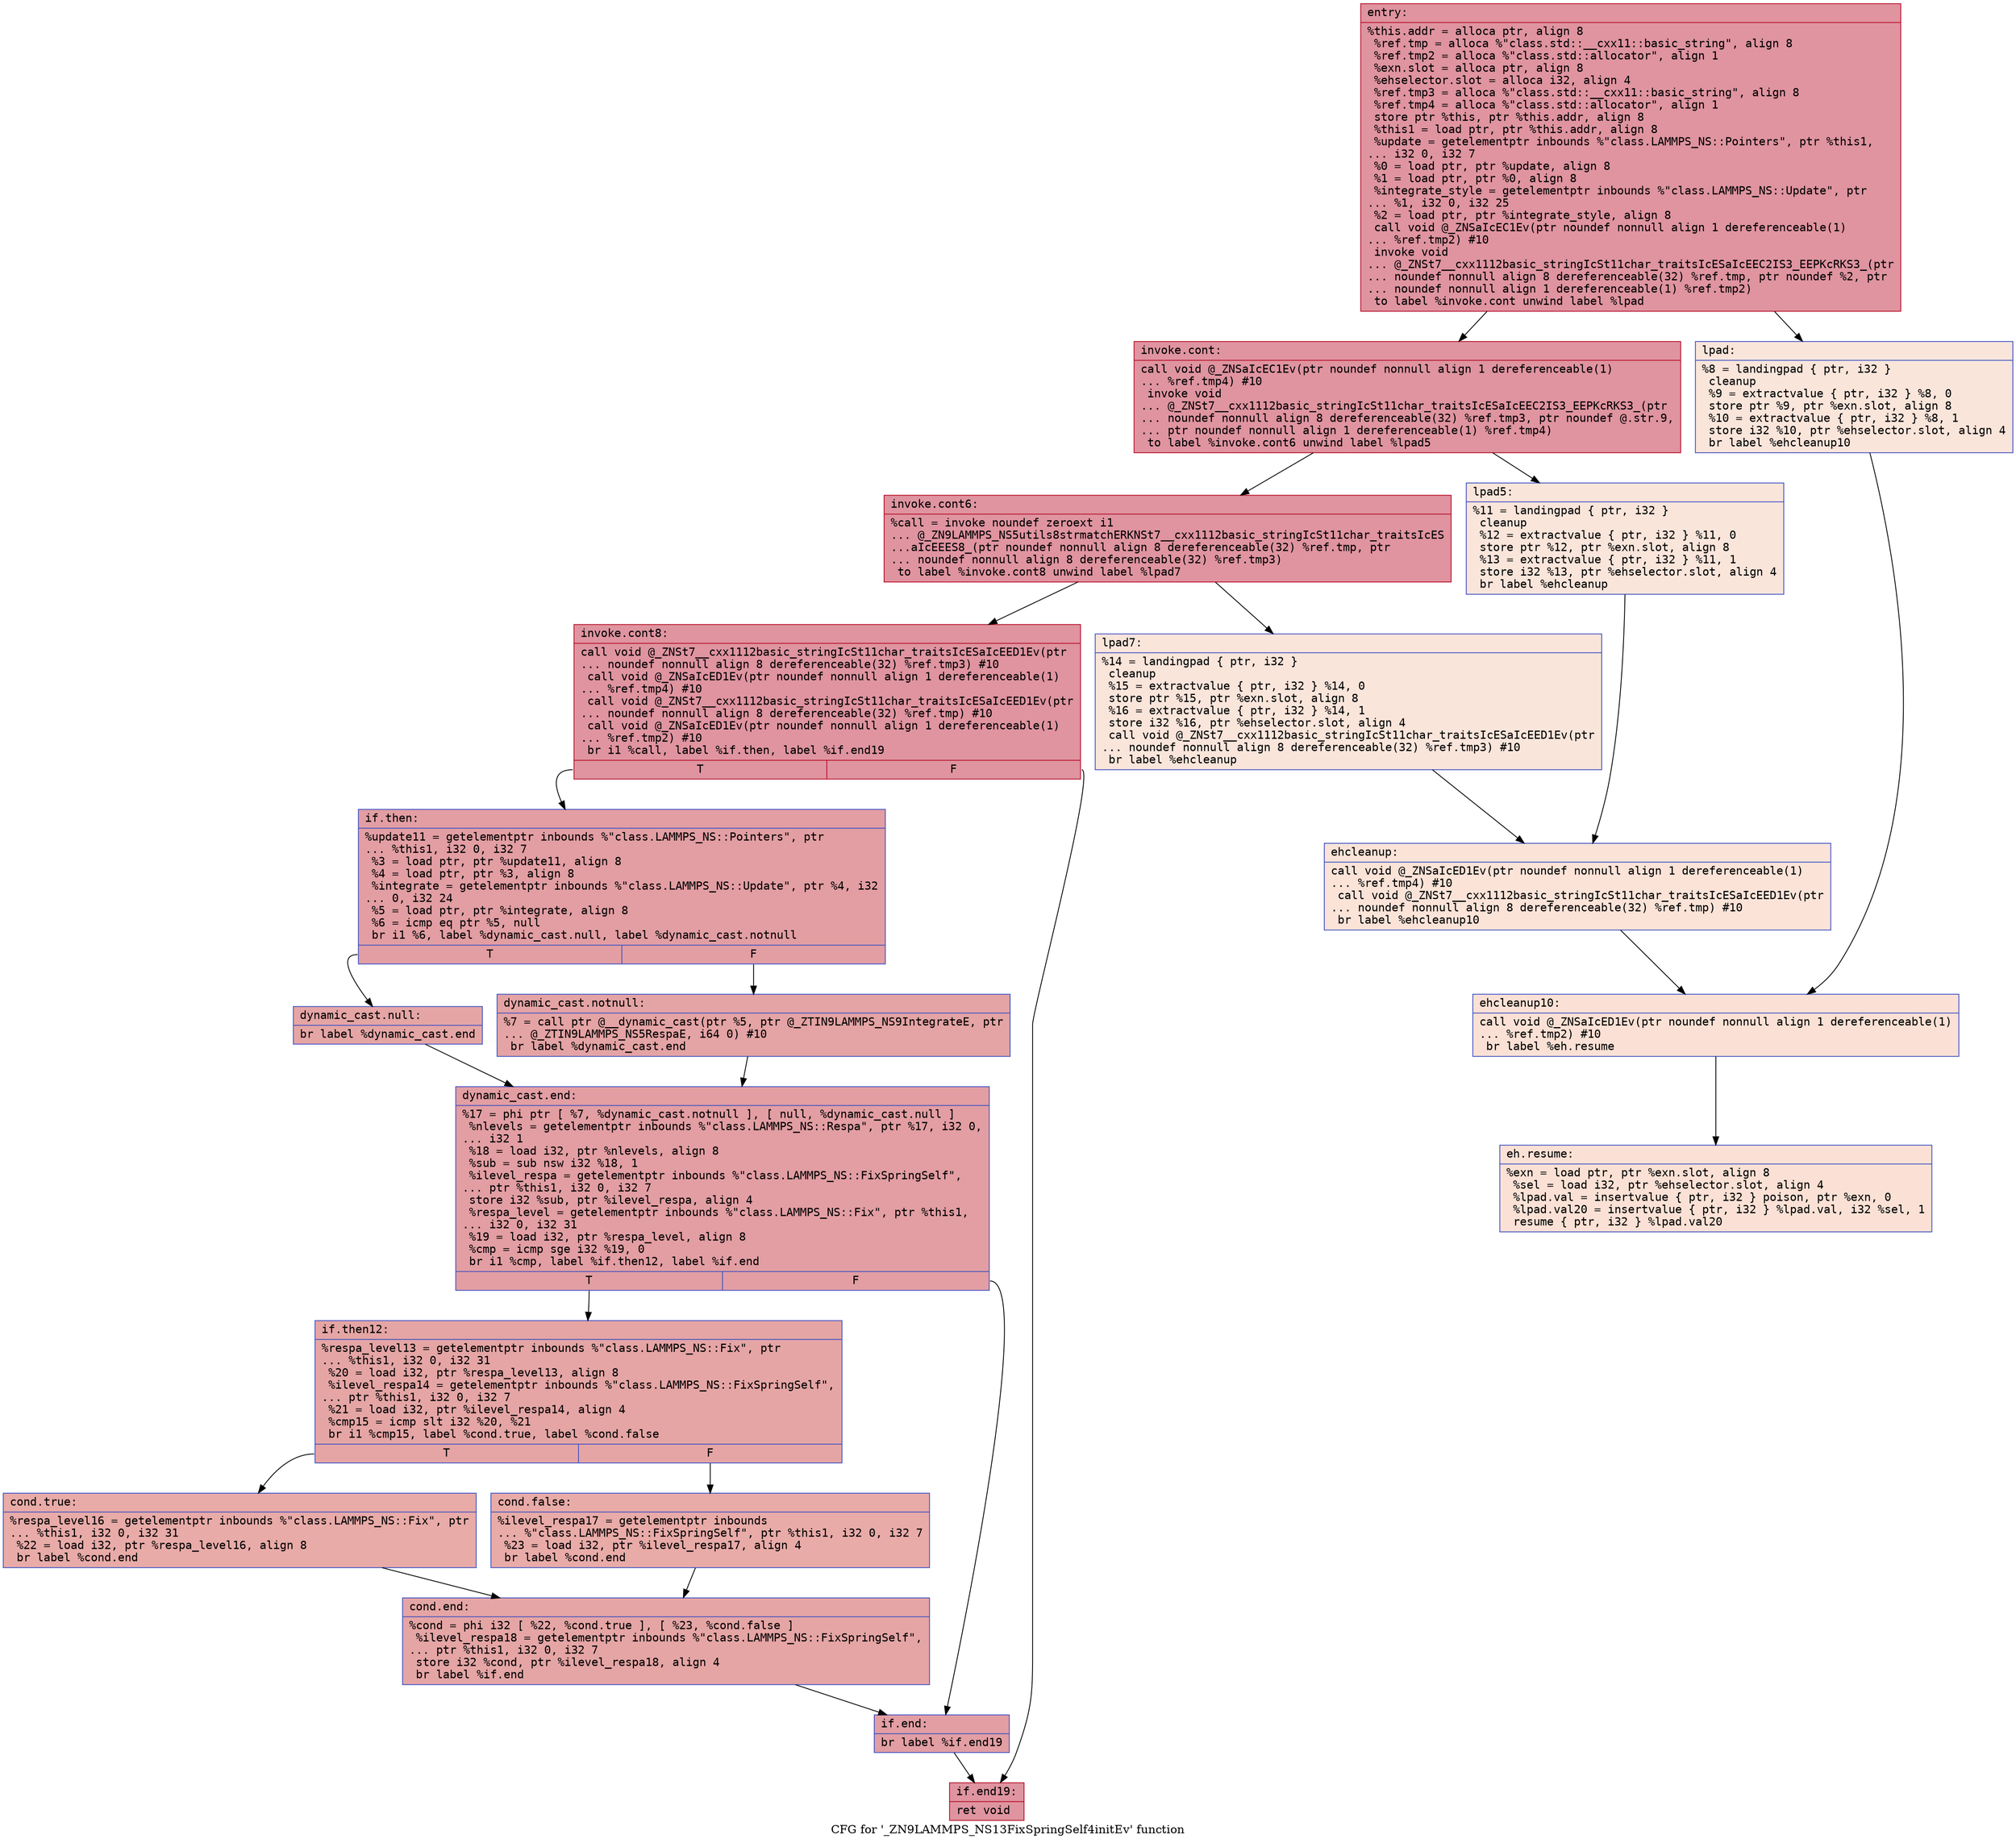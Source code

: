 digraph "CFG for '_ZN9LAMMPS_NS13FixSpringSelf4initEv' function" {
	label="CFG for '_ZN9LAMMPS_NS13FixSpringSelf4initEv' function";

	Node0x5622f8d05920 [shape=record,color="#b70d28ff", style=filled, fillcolor="#b70d2870" fontname="Courier",label="{entry:\l|  %this.addr = alloca ptr, align 8\l  %ref.tmp = alloca %\"class.std::__cxx11::basic_string\", align 8\l  %ref.tmp2 = alloca %\"class.std::allocator\", align 1\l  %exn.slot = alloca ptr, align 8\l  %ehselector.slot = alloca i32, align 4\l  %ref.tmp3 = alloca %\"class.std::__cxx11::basic_string\", align 8\l  %ref.tmp4 = alloca %\"class.std::allocator\", align 1\l  store ptr %this, ptr %this.addr, align 8\l  %this1 = load ptr, ptr %this.addr, align 8\l  %update = getelementptr inbounds %\"class.LAMMPS_NS::Pointers\", ptr %this1,\l... i32 0, i32 7\l  %0 = load ptr, ptr %update, align 8\l  %1 = load ptr, ptr %0, align 8\l  %integrate_style = getelementptr inbounds %\"class.LAMMPS_NS::Update\", ptr\l... %1, i32 0, i32 25\l  %2 = load ptr, ptr %integrate_style, align 8\l  call void @_ZNSaIcEC1Ev(ptr noundef nonnull align 1 dereferenceable(1)\l... %ref.tmp2) #10\l  invoke void\l... @_ZNSt7__cxx1112basic_stringIcSt11char_traitsIcESaIcEEC2IS3_EEPKcRKS3_(ptr\l... noundef nonnull align 8 dereferenceable(32) %ref.tmp, ptr noundef %2, ptr\l... noundef nonnull align 1 dereferenceable(1) %ref.tmp2)\l          to label %invoke.cont unwind label %lpad\l}"];
	Node0x5622f8d05920 -> Node0x5622f8d063d0[tooltip="entry -> invoke.cont\nProbability 100.00%" ];
	Node0x5622f8d05920 -> Node0x5622f8d05820[tooltip="entry -> lpad\nProbability 0.00%" ];
	Node0x5622f8d063d0 [shape=record,color="#b70d28ff", style=filled, fillcolor="#b70d2870" fontname="Courier",label="{invoke.cont:\l|  call void @_ZNSaIcEC1Ev(ptr noundef nonnull align 1 dereferenceable(1)\l... %ref.tmp4) #10\l  invoke void\l... @_ZNSt7__cxx1112basic_stringIcSt11char_traitsIcESaIcEEC2IS3_EEPKcRKS3_(ptr\l... noundef nonnull align 8 dereferenceable(32) %ref.tmp3, ptr noundef @.str.9,\l... ptr noundef nonnull align 1 dereferenceable(1) %ref.tmp4)\l          to label %invoke.cont6 unwind label %lpad5\l}"];
	Node0x5622f8d063d0 -> Node0x5622f8d06820[tooltip="invoke.cont -> invoke.cont6\nProbability 100.00%" ];
	Node0x5622f8d063d0 -> Node0x5622f8d06870[tooltip="invoke.cont -> lpad5\nProbability 0.00%" ];
	Node0x5622f8d06820 [shape=record,color="#b70d28ff", style=filled, fillcolor="#b70d2870" fontname="Courier",label="{invoke.cont6:\l|  %call = invoke noundef zeroext i1\l... @_ZN9LAMMPS_NS5utils8strmatchERKNSt7__cxx1112basic_stringIcSt11char_traitsIcES\l...aIcEEES8_(ptr noundef nonnull align 8 dereferenceable(32) %ref.tmp, ptr\l... noundef nonnull align 8 dereferenceable(32) %ref.tmp3)\l          to label %invoke.cont8 unwind label %lpad7\l}"];
	Node0x5622f8d06820 -> Node0x5622f8d067d0[tooltip="invoke.cont6 -> invoke.cont8\nProbability 100.00%" ];
	Node0x5622f8d06820 -> Node0x5622f8d06a80[tooltip="invoke.cont6 -> lpad7\nProbability 0.00%" ];
	Node0x5622f8d067d0 [shape=record,color="#b70d28ff", style=filled, fillcolor="#b70d2870" fontname="Courier",label="{invoke.cont8:\l|  call void @_ZNSt7__cxx1112basic_stringIcSt11char_traitsIcESaIcEED1Ev(ptr\l... noundef nonnull align 8 dereferenceable(32) %ref.tmp3) #10\l  call void @_ZNSaIcED1Ev(ptr noundef nonnull align 1 dereferenceable(1)\l... %ref.tmp4) #10\l  call void @_ZNSt7__cxx1112basic_stringIcSt11char_traitsIcESaIcEED1Ev(ptr\l... noundef nonnull align 8 dereferenceable(32) %ref.tmp) #10\l  call void @_ZNSaIcED1Ev(ptr noundef nonnull align 1 dereferenceable(1)\l... %ref.tmp2) #10\l  br i1 %call, label %if.then, label %if.end19\l|{<s0>T|<s1>F}}"];
	Node0x5622f8d067d0:s0 -> Node0x5622f8d081d0[tooltip="invoke.cont8 -> if.then\nProbability 50.00%" ];
	Node0x5622f8d067d0:s1 -> Node0x5622f8d08220[tooltip="invoke.cont8 -> if.end19\nProbability 50.00%" ];
	Node0x5622f8d081d0 [shape=record,color="#3d50c3ff", style=filled, fillcolor="#be242e70" fontname="Courier",label="{if.then:\l|  %update11 = getelementptr inbounds %\"class.LAMMPS_NS::Pointers\", ptr\l... %this1, i32 0, i32 7\l  %3 = load ptr, ptr %update11, align 8\l  %4 = load ptr, ptr %3, align 8\l  %integrate = getelementptr inbounds %\"class.LAMMPS_NS::Update\", ptr %4, i32\l... 0, i32 24\l  %5 = load ptr, ptr %integrate, align 8\l  %6 = icmp eq ptr %5, null\l  br i1 %6, label %dynamic_cast.null, label %dynamic_cast.notnull\l|{<s0>T|<s1>F}}"];
	Node0x5622f8d081d0:s0 -> Node0x5622f8d087a0[tooltip="if.then -> dynamic_cast.null\nProbability 37.50%" ];
	Node0x5622f8d081d0:s1 -> Node0x5622f8d08840[tooltip="if.then -> dynamic_cast.notnull\nProbability 62.50%" ];
	Node0x5622f8d08840 [shape=record,color="#3d50c3ff", style=filled, fillcolor="#c32e3170" fontname="Courier",label="{dynamic_cast.notnull:\l|  %7 = call ptr @__dynamic_cast(ptr %5, ptr @_ZTIN9LAMMPS_NS9IntegrateE, ptr\l... @_ZTIN9LAMMPS_NS5RespaE, i64 0) #10\l  br label %dynamic_cast.end\l}"];
	Node0x5622f8d08840 -> Node0x5622f8d08f80[tooltip="dynamic_cast.notnull -> dynamic_cast.end\nProbability 100.00%" ];
	Node0x5622f8d05820 [shape=record,color="#3d50c3ff", style=filled, fillcolor="#f4c5ad70" fontname="Courier",label="{lpad:\l|  %8 = landingpad \{ ptr, i32 \}\l          cleanup\l  %9 = extractvalue \{ ptr, i32 \} %8, 0\l  store ptr %9, ptr %exn.slot, align 8\l  %10 = extractvalue \{ ptr, i32 \} %8, 1\l  store i32 %10, ptr %ehselector.slot, align 4\l  br label %ehcleanup10\l}"];
	Node0x5622f8d05820 -> Node0x5622f8d09300[tooltip="lpad -> ehcleanup10\nProbability 100.00%" ];
	Node0x5622f8d06870 [shape=record,color="#3d50c3ff", style=filled, fillcolor="#f4c5ad70" fontname="Courier",label="{lpad5:\l|  %11 = landingpad \{ ptr, i32 \}\l          cleanup\l  %12 = extractvalue \{ ptr, i32 \} %11, 0\l  store ptr %12, ptr %exn.slot, align 8\l  %13 = extractvalue \{ ptr, i32 \} %11, 1\l  store i32 %13, ptr %ehselector.slot, align 4\l  br label %ehcleanup\l}"];
	Node0x5622f8d06870 -> Node0x5622f8d096a0[tooltip="lpad5 -> ehcleanup\nProbability 100.00%" ];
	Node0x5622f8d06a80 [shape=record,color="#3d50c3ff", style=filled, fillcolor="#f4c5ad70" fontname="Courier",label="{lpad7:\l|  %14 = landingpad \{ ptr, i32 \}\l          cleanup\l  %15 = extractvalue \{ ptr, i32 \} %14, 0\l  store ptr %15, ptr %exn.slot, align 8\l  %16 = extractvalue \{ ptr, i32 \} %14, 1\l  store i32 %16, ptr %ehselector.slot, align 4\l  call void @_ZNSt7__cxx1112basic_stringIcSt11char_traitsIcESaIcEED1Ev(ptr\l... noundef nonnull align 8 dereferenceable(32) %ref.tmp3) #10\l  br label %ehcleanup\l}"];
	Node0x5622f8d06a80 -> Node0x5622f8d096a0[tooltip="lpad7 -> ehcleanup\nProbability 100.00%" ];
	Node0x5622f8d096a0 [shape=record,color="#3d50c3ff", style=filled, fillcolor="#f6bfa670" fontname="Courier",label="{ehcleanup:\l|  call void @_ZNSaIcED1Ev(ptr noundef nonnull align 1 dereferenceable(1)\l... %ref.tmp4) #10\l  call void @_ZNSt7__cxx1112basic_stringIcSt11char_traitsIcESaIcEED1Ev(ptr\l... noundef nonnull align 8 dereferenceable(32) %ref.tmp) #10\l  br label %ehcleanup10\l}"];
	Node0x5622f8d096a0 -> Node0x5622f8d09300[tooltip="ehcleanup -> ehcleanup10\nProbability 100.00%" ];
	Node0x5622f8d09300 [shape=record,color="#3d50c3ff", style=filled, fillcolor="#f7bca170" fontname="Courier",label="{ehcleanup10:\l|  call void @_ZNSaIcED1Ev(ptr noundef nonnull align 1 dereferenceable(1)\l... %ref.tmp2) #10\l  br label %eh.resume\l}"];
	Node0x5622f8d09300 -> Node0x5622f8d09fb0[tooltip="ehcleanup10 -> eh.resume\nProbability 100.00%" ];
	Node0x5622f8d087a0 [shape=record,color="#3d50c3ff", style=filled, fillcolor="#c5333470" fontname="Courier",label="{dynamic_cast.null:\l|  br label %dynamic_cast.end\l}"];
	Node0x5622f8d087a0 -> Node0x5622f8d08f80[tooltip="dynamic_cast.null -> dynamic_cast.end\nProbability 100.00%" ];
	Node0x5622f8d08f80 [shape=record,color="#3d50c3ff", style=filled, fillcolor="#be242e70" fontname="Courier",label="{dynamic_cast.end:\l|  %17 = phi ptr [ %7, %dynamic_cast.notnull ], [ null, %dynamic_cast.null ]\l  %nlevels = getelementptr inbounds %\"class.LAMMPS_NS::Respa\", ptr %17, i32 0,\l... i32 1\l  %18 = load i32, ptr %nlevels, align 8\l  %sub = sub nsw i32 %18, 1\l  %ilevel_respa = getelementptr inbounds %\"class.LAMMPS_NS::FixSpringSelf\",\l... ptr %this1, i32 0, i32 7\l  store i32 %sub, ptr %ilevel_respa, align 4\l  %respa_level = getelementptr inbounds %\"class.LAMMPS_NS::Fix\", ptr %this1,\l... i32 0, i32 31\l  %19 = load i32, ptr %respa_level, align 8\l  %cmp = icmp sge i32 %19, 0\l  br i1 %cmp, label %if.then12, label %if.end\l|{<s0>T|<s1>F}}"];
	Node0x5622f8d08f80:s0 -> Node0x5622f8d0a6a0[tooltip="dynamic_cast.end -> if.then12\nProbability 50.00%" ];
	Node0x5622f8d08f80:s1 -> Node0x5622f8d0a720[tooltip="dynamic_cast.end -> if.end\nProbability 50.00%" ];
	Node0x5622f8d0a6a0 [shape=record,color="#3d50c3ff", style=filled, fillcolor="#c5333470" fontname="Courier",label="{if.then12:\l|  %respa_level13 = getelementptr inbounds %\"class.LAMMPS_NS::Fix\", ptr\l... %this1, i32 0, i32 31\l  %20 = load i32, ptr %respa_level13, align 8\l  %ilevel_respa14 = getelementptr inbounds %\"class.LAMMPS_NS::FixSpringSelf\",\l... ptr %this1, i32 0, i32 7\l  %21 = load i32, ptr %ilevel_respa14, align 4\l  %cmp15 = icmp slt i32 %20, %21\l  br i1 %cmp15, label %cond.true, label %cond.false\l|{<s0>T|<s1>F}}"];
	Node0x5622f8d0a6a0:s0 -> Node0x5622f8d0ac00[tooltip="if.then12 -> cond.true\nProbability 50.00%" ];
	Node0x5622f8d0a6a0:s1 -> Node0x5622f8d0ac80[tooltip="if.then12 -> cond.false\nProbability 50.00%" ];
	Node0x5622f8d0ac00 [shape=record,color="#3d50c3ff", style=filled, fillcolor="#cc403a70" fontname="Courier",label="{cond.true:\l|  %respa_level16 = getelementptr inbounds %\"class.LAMMPS_NS::Fix\", ptr\l... %this1, i32 0, i32 31\l  %22 = load i32, ptr %respa_level16, align 8\l  br label %cond.end\l}"];
	Node0x5622f8d0ac00 -> Node0x5622f8d0af80[tooltip="cond.true -> cond.end\nProbability 100.00%" ];
	Node0x5622f8d0ac80 [shape=record,color="#3d50c3ff", style=filled, fillcolor="#cc403a70" fontname="Courier",label="{cond.false:\l|  %ilevel_respa17 = getelementptr inbounds\l... %\"class.LAMMPS_NS::FixSpringSelf\", ptr %this1, i32 0, i32 7\l  %23 = load i32, ptr %ilevel_respa17, align 4\l  br label %cond.end\l}"];
	Node0x5622f8d0ac80 -> Node0x5622f8d0af80[tooltip="cond.false -> cond.end\nProbability 100.00%" ];
	Node0x5622f8d0af80 [shape=record,color="#3d50c3ff", style=filled, fillcolor="#c5333470" fontname="Courier",label="{cond.end:\l|  %cond = phi i32 [ %22, %cond.true ], [ %23, %cond.false ]\l  %ilevel_respa18 = getelementptr inbounds %\"class.LAMMPS_NS::FixSpringSelf\",\l... ptr %this1, i32 0, i32 7\l  store i32 %cond, ptr %ilevel_respa18, align 4\l  br label %if.end\l}"];
	Node0x5622f8d0af80 -> Node0x5622f8d0a720[tooltip="cond.end -> if.end\nProbability 100.00%" ];
	Node0x5622f8d0a720 [shape=record,color="#3d50c3ff", style=filled, fillcolor="#be242e70" fontname="Courier",label="{if.end:\l|  br label %if.end19\l}"];
	Node0x5622f8d0a720 -> Node0x5622f8d08220[tooltip="if.end -> if.end19\nProbability 100.00%" ];
	Node0x5622f8d08220 [shape=record,color="#b70d28ff", style=filled, fillcolor="#b70d2870" fontname="Courier",label="{if.end19:\l|  ret void\l}"];
	Node0x5622f8d09fb0 [shape=record,color="#3d50c3ff", style=filled, fillcolor="#f7bca170" fontname="Courier",label="{eh.resume:\l|  %exn = load ptr, ptr %exn.slot, align 8\l  %sel = load i32, ptr %ehselector.slot, align 4\l  %lpad.val = insertvalue \{ ptr, i32 \} poison, ptr %exn, 0\l  %lpad.val20 = insertvalue \{ ptr, i32 \} %lpad.val, i32 %sel, 1\l  resume \{ ptr, i32 \} %lpad.val20\l}"];
}
